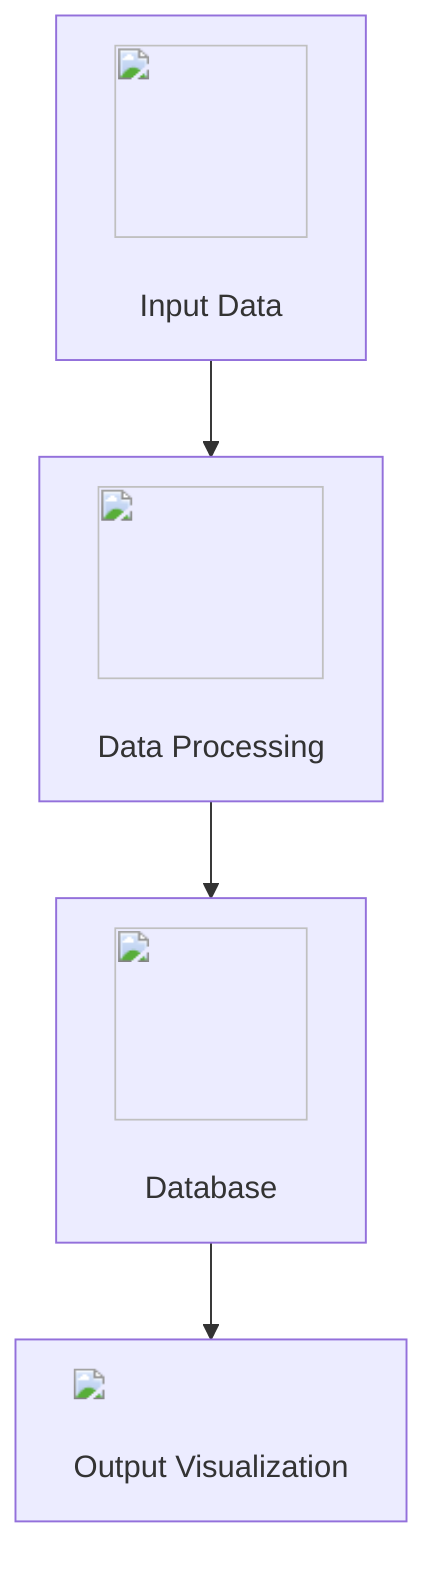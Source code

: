 graph TD;
    A["<img src='icons/image.svg' width=100 height=100/> <br/> Input Data"]
    B["<img src='icons/file.svg' width=100 height=100/> <br/> Data Processing"]
    C["<img src='icons/database.svg' width=100 height=100/> <br/> Database"]
    D["<img src='dummy_plots/scatter_plot_template.svg'/> <br/> Output Visualization"]
    A --> B --> C --> D;